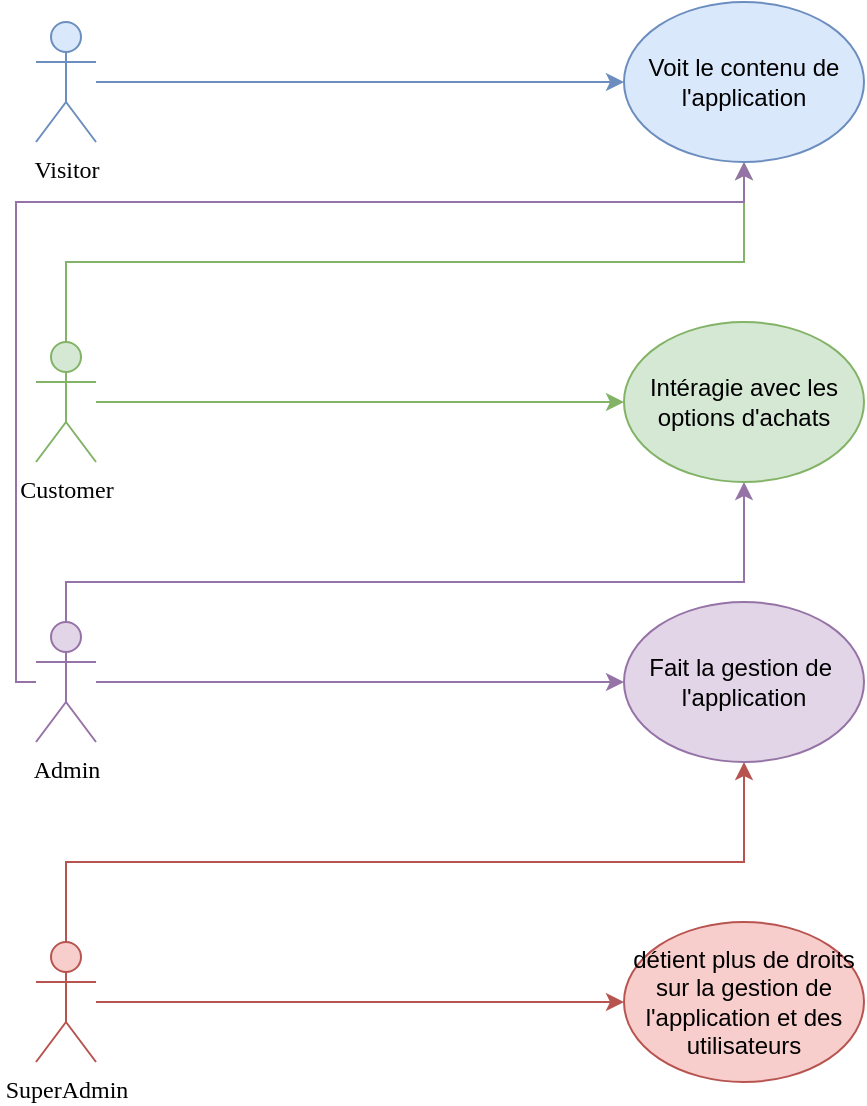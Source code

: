 <mxfile version="24.7.6">
  <diagram name="Page-1" id="TNqyelO4v4bURY0EeksO">
    <mxGraphModel dx="1393" dy="766" grid="1" gridSize="10" guides="1" tooltips="1" connect="1" arrows="1" fold="1" page="1" pageScale="1" pageWidth="827" pageHeight="1169" math="0" shadow="0">
      <root>
        <mxCell id="0" />
        <mxCell id="1" parent="0" />
        <mxCell id="8oOatFIqV7Ikc9F0cQmh-14" style="edgeStyle=orthogonalEdgeStyle;rounded=0;orthogonalLoop=1;jettySize=auto;html=1;entryX=0;entryY=0.5;entryDx=0;entryDy=0;fillColor=#dae8fc;strokeColor=#6c8ebf;" parent="1" source="8oOatFIqV7Ikc9F0cQmh-1" target="8oOatFIqV7Ikc9F0cQmh-5" edge="1">
          <mxGeometry relative="1" as="geometry" />
        </mxCell>
        <mxCell id="8oOatFIqV7Ikc9F0cQmh-1" value="Visitor&lt;div&gt;&lt;br&gt;&lt;/div&gt;" style="shape=umlActor;verticalLabelPosition=bottom;verticalAlign=top;html=1;outlineConnect=0;fontFamily=Times New Roman;fillColor=#dae8fc;strokeColor=#6c8ebf;" parent="1" vertex="1">
          <mxGeometry x="60" y="120" width="30" height="60" as="geometry" />
        </mxCell>
        <mxCell id="8oOatFIqV7Ikc9F0cQmh-15" style="edgeStyle=orthogonalEdgeStyle;rounded=0;orthogonalLoop=1;jettySize=auto;html=1;fillColor=#d5e8d4;strokeColor=#82b366;" parent="1" source="8oOatFIqV7Ikc9F0cQmh-2" target="8oOatFIqV7Ikc9F0cQmh-6" edge="1">
          <mxGeometry relative="1" as="geometry" />
        </mxCell>
        <mxCell id="8oOatFIqV7Ikc9F0cQmh-16" style="edgeStyle=orthogonalEdgeStyle;rounded=0;orthogonalLoop=1;jettySize=auto;html=1;fillColor=#d5e8d4;strokeColor=#82b366;" parent="1" source="8oOatFIqV7Ikc9F0cQmh-2" target="8oOatFIqV7Ikc9F0cQmh-5" edge="1">
          <mxGeometry relative="1" as="geometry">
            <Array as="points">
              <mxPoint x="75" y="240" />
              <mxPoint x="414" y="240" />
            </Array>
          </mxGeometry>
        </mxCell>
        <mxCell id="8oOatFIqV7Ikc9F0cQmh-2" value="&lt;font face=&quot;Times New Roman&quot;&gt;Customer&lt;/font&gt;" style="shape=umlActor;verticalLabelPosition=bottom;verticalAlign=top;html=1;outlineConnect=0;fillColor=#d5e8d4;strokeColor=#82b366;" parent="1" vertex="1">
          <mxGeometry x="60" y="280" width="30" height="60" as="geometry" />
        </mxCell>
        <mxCell id="8oOatFIqV7Ikc9F0cQmh-17" style="edgeStyle=orthogonalEdgeStyle;rounded=0;orthogonalLoop=1;jettySize=auto;html=1;entryX=0;entryY=0.5;entryDx=0;entryDy=0;fillColor=#e1d5e7;strokeColor=#9673a6;" parent="1" source="8oOatFIqV7Ikc9F0cQmh-3" target="8oOatFIqV7Ikc9F0cQmh-7" edge="1">
          <mxGeometry relative="1" as="geometry" />
        </mxCell>
        <mxCell id="fYeGV8zYt6olWl722jnf-1" style="edgeStyle=orthogonalEdgeStyle;rounded=0;orthogonalLoop=1;jettySize=auto;html=1;fillColor=#e1d5e7;strokeColor=#9673a6;" edge="1" parent="1" source="8oOatFIqV7Ikc9F0cQmh-3" target="8oOatFIqV7Ikc9F0cQmh-6">
          <mxGeometry relative="1" as="geometry">
            <Array as="points">
              <mxPoint x="75" y="400" />
              <mxPoint x="414" y="400" />
            </Array>
          </mxGeometry>
        </mxCell>
        <mxCell id="fYeGV8zYt6olWl722jnf-2" style="edgeStyle=orthogonalEdgeStyle;rounded=0;orthogonalLoop=1;jettySize=auto;html=1;entryX=0.5;entryY=1;entryDx=0;entryDy=0;fillColor=#e1d5e7;strokeColor=#9673a6;" edge="1" parent="1" source="8oOatFIqV7Ikc9F0cQmh-3" target="8oOatFIqV7Ikc9F0cQmh-5">
          <mxGeometry relative="1" as="geometry">
            <Array as="points">
              <mxPoint x="50" y="450" />
              <mxPoint x="50" y="210" />
              <mxPoint x="414" y="210" />
            </Array>
          </mxGeometry>
        </mxCell>
        <mxCell id="8oOatFIqV7Ikc9F0cQmh-3" value="&lt;font face=&quot;Times New Roman&quot;&gt;Admin&lt;/font&gt;" style="shape=umlActor;verticalLabelPosition=bottom;verticalAlign=top;html=1;outlineConnect=0;fillColor=#e1d5e7;strokeColor=#9673a6;" parent="1" vertex="1">
          <mxGeometry x="60" y="420" width="30" height="60" as="geometry" />
        </mxCell>
        <mxCell id="8oOatFIqV7Ikc9F0cQmh-18" style="edgeStyle=orthogonalEdgeStyle;rounded=0;orthogonalLoop=1;jettySize=auto;html=1;fillColor=#f8cecc;strokeColor=#b85450;" parent="1" source="8oOatFIqV7Ikc9F0cQmh-4" target="8oOatFIqV7Ikc9F0cQmh-8" edge="1">
          <mxGeometry relative="1" as="geometry" />
        </mxCell>
        <mxCell id="8oOatFIqV7Ikc9F0cQmh-19" style="edgeStyle=orthogonalEdgeStyle;rounded=0;orthogonalLoop=1;jettySize=auto;html=1;entryX=0.5;entryY=1;entryDx=0;entryDy=0;fillColor=#f8cecc;strokeColor=#b85450;" parent="1" source="8oOatFIqV7Ikc9F0cQmh-4" target="8oOatFIqV7Ikc9F0cQmh-7" edge="1">
          <mxGeometry relative="1" as="geometry">
            <Array as="points">
              <mxPoint x="75" y="540" />
              <mxPoint x="414" y="540" />
            </Array>
          </mxGeometry>
        </mxCell>
        <mxCell id="8oOatFIqV7Ikc9F0cQmh-4" value="&lt;font face=&quot;Times New Roman&quot;&gt;SuperAdmin&lt;/font&gt;" style="shape=umlActor;verticalLabelPosition=bottom;verticalAlign=top;html=1;outlineConnect=0;fillColor=#f8cecc;strokeColor=#b85450;" parent="1" vertex="1">
          <mxGeometry x="60" y="580" width="30" height="60" as="geometry" />
        </mxCell>
        <mxCell id="8oOatFIqV7Ikc9F0cQmh-5" value="Voit le contenu de l&#39;application" style="ellipse;whiteSpace=wrap;html=1;fillColor=#dae8fc;strokeColor=#6c8ebf;" parent="1" vertex="1">
          <mxGeometry x="354" y="110" width="120" height="80" as="geometry" />
        </mxCell>
        <mxCell id="8oOatFIqV7Ikc9F0cQmh-6" value="&lt;div&gt;&lt;span style=&quot;background-color: initial;&quot;&gt;Intéragie avec les options d&#39;achats&lt;/span&gt;&lt;br&gt;&lt;/div&gt;" style="ellipse;whiteSpace=wrap;html=1;fillColor=#d5e8d4;strokeColor=#82b366;" parent="1" vertex="1">
          <mxGeometry x="354" y="270" width="120" height="80" as="geometry" />
        </mxCell>
        <mxCell id="8oOatFIqV7Ikc9F0cQmh-7" value="Fait la gestion de&amp;nbsp; l&#39;application" style="ellipse;whiteSpace=wrap;html=1;fillColor=#e1d5e7;strokeColor=#9673a6;" parent="1" vertex="1">
          <mxGeometry x="354" y="410" width="120" height="80" as="geometry" />
        </mxCell>
        <mxCell id="8oOatFIqV7Ikc9F0cQmh-8" value="détient plus de droits sur la gestion de l&#39;application et des utilisateurs" style="ellipse;whiteSpace=wrap;html=1;fillColor=#f8cecc;strokeColor=#b85450;" parent="1" vertex="1">
          <mxGeometry x="354" y="570" width="120" height="80" as="geometry" />
        </mxCell>
      </root>
    </mxGraphModel>
  </diagram>
</mxfile>
